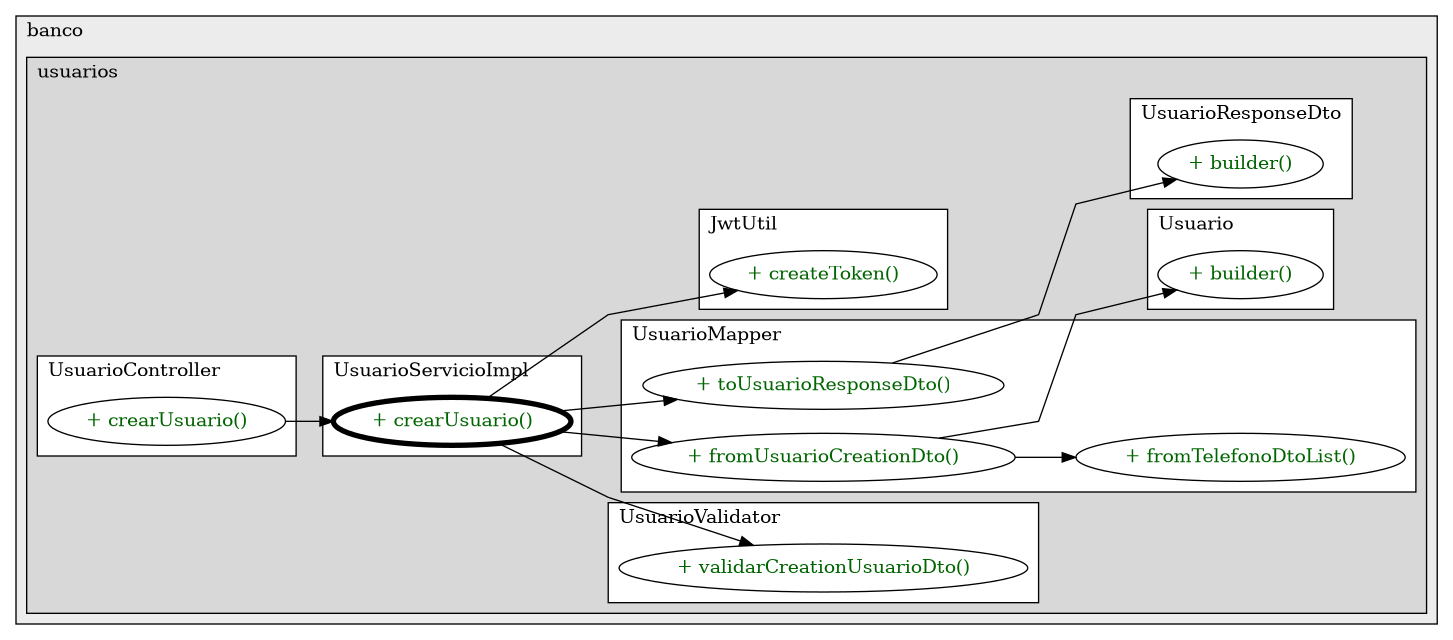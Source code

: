 @startuml

/' diagram meta data start
config=CallConfiguration;
{
  "rootMethod": "com.banco.usuarios.service.UsuarioServicioImpl#crearUsuario(UsuarioCreationDto)",
  "projectClassification": {
    "searchMode": "OpenProject", // OpenProject, AllProjects
    "includedProjects": "",
    "pathEndKeywords": "*.impl",
    "isClientPath": "",
    "isClientName": "",
    "isTestPath": "",
    "isTestName": "",
    "isMappingPath": "",
    "isMappingName": "",
    "isDataAccessPath": "",
    "isDataAccessName": "",
    "isDataStructurePath": "",
    "isDataStructureName": "",
    "isInterfaceStructuresPath": "",
    "isInterfaceStructuresName": "",
    "isEntryPointPath": "",
    "isEntryPointName": "",
    "treatFinalFieldsAsMandatory": false
  },
  "graphRestriction": {
    "classPackageExcludeFilter": "",
    "classPackageIncludeFilter": "",
    "classNameExcludeFilter": "",
    "classNameIncludeFilter": "",
    "methodNameExcludeFilter": "",
    "methodNameIncludeFilter": "",
    "removeByInheritance": "", // inheritance/annotation based filtering is done in a second step
    "removeByAnnotation": "",
    "removeByClassPackage": "", // cleanup the graph after inheritance/annotation based filtering is done
    "removeByClassName": "",
    "cutMappings": false,
    "cutEnum": true,
    "cutTests": true,
    "cutClient": true,
    "cutDataAccess": true,
    "cutInterfaceStructures": true,
    "cutDataStructures": true,
    "cutGetterAndSetter": true,
    "cutConstructors": true
  },
  "graphTraversal": {
    "forwardDepth": 3,
    "backwardDepth": 3,
    "classPackageExcludeFilter": "",
    "classPackageIncludeFilter": "",
    "classNameExcludeFilter": "",
    "classNameIncludeFilter": "",
    "methodNameExcludeFilter": "",
    "methodNameIncludeFilter": "",
    "hideMappings": false,
    "hideDataStructures": false,
    "hidePrivateMethods": true,
    "hideInterfaceCalls": true, // indirection: implementation -> interface (is hidden) -> implementation
    "onlyShowApplicationEntryPoints": false, // root node is included
    "useMethodCallsForStructureDiagram": "ForwardOnly" // ForwardOnly, BothDirections, No
  },
  "details": {
    "aggregation": "GroupByClass", // ByClass, GroupByClass, None
    "showMethodParametersTypes": false,
    "showMethodParametersNames": false,
    "showMethodReturnType": false,
    "showPackageLevels": 2,
    "showCallOrder": false,
    "edgeMode": "MethodsOnly", // TypesOnly, MethodsOnly, TypesAndMethods, MethodsAndDirectTypeUsage
    "showDetailedClassStructure": false
  },
  "rootClass": "com.banco.usuarios.service.UsuarioServicioImpl",
  "extensionCallbackMethod": "" // qualified.class.name#methodName - signature: public static String method(String)
}
diagram meta data end '/



digraph g {
    rankdir="LR"
    splines=polyline
    

'nodes 
subgraph cluster_93503675 { 
   	label=banco
	labeljust=l
	fillcolor="#ececec"
	style=filled
   
   subgraph cluster_1409304280 { 
   	label=usuarios
	labeljust=l
	fillcolor="#d8d8d8"
	style=filled
   
   subgraph cluster_1553235064 { 
   	label=UsuarioResponseDto
	labeljust=l
	fillcolor=white
	style=filled
   
   UsuarioResponseDto1257701206XXXbuilder0[
	label="+ builder()"
	style=filled
	fillcolor=white
	tooltip="UsuarioResponseDto

null"
	fontcolor=darkgreen
];
} 

subgraph cluster_183539198 { 
   	label=UsuarioServicioImpl
	labeljust=l
	fillcolor=white
	style=filled
   
   UsuarioServicioImpl295588692XXXcrearUsuario1329297774[
	label="+ crearUsuario()"
	style=filled
	fillcolor=white
	tooltip="UsuarioServicioImpl

null"
	penwidth=4
	fontcolor=darkgreen
];
} 

subgraph cluster_1969000967 { 
   	label=UsuarioValidator
	labeljust=l
	fillcolor=white
	style=filled
   
   UsuarioValidator334538091XXXvalidarCreationUsuarioDto2113210168[
	label="+ validarCreationUsuarioDto()"
	style=filled
	fillcolor=white
	tooltip="UsuarioValidator

null"
	fontcolor=darkgreen
];
} 

subgraph cluster_2119461227 { 
   	label=UsuarioMapper
	labeljust=l
	fillcolor=white
	style=filled
   
   UsuarioMapper877806230XXXfromTelefonoDtoList702038903[
	label="+ fromTelefonoDtoList()"
	style=filled
	fillcolor=white
	tooltip="UsuarioMapper

null"
	fontcolor=darkgreen
];

UsuarioMapper877806230XXXfromUsuarioCreationDto1329297774[
	label="+ fromUsuarioCreationDto()"
	style=filled
	fillcolor=white
	tooltip="UsuarioMapper

null"
	fontcolor=darkgreen
];

UsuarioMapper877806230XXXtoUsuarioResponseDto1531808526[
	label="+ toUsuarioResponseDto()"
	style=filled
	fillcolor=white
	tooltip="UsuarioMapper

null"
	fontcolor=darkgreen
];
} 

subgraph cluster_21694522 { 
   	label=JwtUtil
	labeljust=l
	fillcolor=white
	style=filled
   
   JwtUtil334538091XXXcreateToken1531808526[
	label="+ createToken()"
	style=filled
	fillcolor=white
	tooltip="JwtUtil

null"
	fontcolor=darkgreen
];
} 

subgraph cluster_742632960 { 
   	label=Usuario
	labeljust=l
	fillcolor=white
	style=filled
   
   Usuario1773204192XXXbuilder0[
	label="+ builder()"
	style=filled
	fillcolor=white
	tooltip="Usuario

null"
	fontcolor=darkgreen
];
} 

subgraph cluster_792858143 { 
   	label=UsuarioController
	labeljust=l
	fillcolor=white
	style=filled
   
   UsuarioController1162520133XXXcrearUsuario1329297774[
	label="+ crearUsuario()"
	style=filled
	fillcolor=white
	tooltip="UsuarioController

null"
	fontcolor=darkgreen
];
} 
} 
} 

'edges    
UsuarioController1162520133XXXcrearUsuario1329297774 -> UsuarioServicioImpl295588692XXXcrearUsuario1329297774;
UsuarioMapper877806230XXXfromUsuarioCreationDto1329297774 -> Usuario1773204192XXXbuilder0;
UsuarioMapper877806230XXXfromUsuarioCreationDto1329297774 -> UsuarioMapper877806230XXXfromTelefonoDtoList702038903;
UsuarioMapper877806230XXXtoUsuarioResponseDto1531808526 -> UsuarioResponseDto1257701206XXXbuilder0;
UsuarioServicioImpl295588692XXXcrearUsuario1329297774 -> JwtUtil334538091XXXcreateToken1531808526;
UsuarioServicioImpl295588692XXXcrearUsuario1329297774 -> UsuarioMapper877806230XXXfromUsuarioCreationDto1329297774;
UsuarioServicioImpl295588692XXXcrearUsuario1329297774 -> UsuarioMapper877806230XXXtoUsuarioResponseDto1531808526;
UsuarioServicioImpl295588692XXXcrearUsuario1329297774 -> UsuarioValidator334538091XXXvalidarCreationUsuarioDto2113210168;
    
}
@enduml